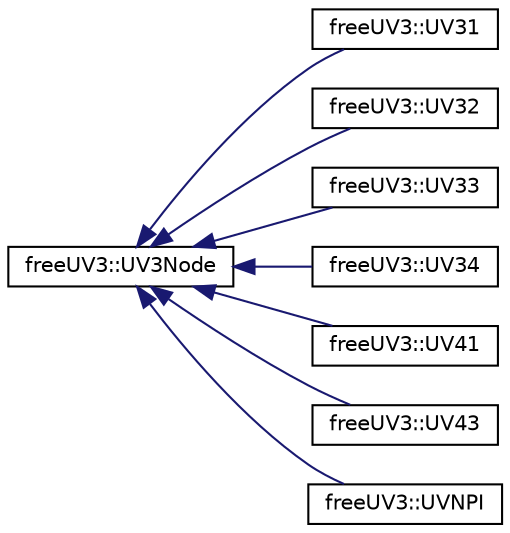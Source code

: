 digraph "Graphical Class Hierarchy"
{
  edge [fontname="Helvetica",fontsize="10",labelfontname="Helvetica",labelfontsize="10"];
  node [fontname="Helvetica",fontsize="10",shape=record];
  rankdir="LR";
  Node0 [label="freeUV3::UV3Node",height=0.2,width=0.4,color="black", fillcolor="white", style="filled",URL="$structfree_u_v3_1_1_u_v3_node.html"];
  Node0 -> Node1 [dir="back",color="midnightblue",fontsize="10",style="solid",fontname="Helvetica"];
  Node1 [label="freeUV3::UV31",height=0.2,width=0.4,color="black", fillcolor="white", style="filled",URL="$structfree_u_v3_1_1_u_v31.html"];
  Node0 -> Node2 [dir="back",color="midnightblue",fontsize="10",style="solid",fontname="Helvetica"];
  Node2 [label="freeUV3::UV32",height=0.2,width=0.4,color="black", fillcolor="white", style="filled",URL="$structfree_u_v3_1_1_u_v32.html"];
  Node0 -> Node3 [dir="back",color="midnightblue",fontsize="10",style="solid",fontname="Helvetica"];
  Node3 [label="freeUV3::UV33",height=0.2,width=0.4,color="black", fillcolor="white", style="filled",URL="$structfree_u_v3_1_1_u_v33.html"];
  Node0 -> Node4 [dir="back",color="midnightblue",fontsize="10",style="solid",fontname="Helvetica"];
  Node4 [label="freeUV3::UV34",height=0.2,width=0.4,color="black", fillcolor="white", style="filled",URL="$structfree_u_v3_1_1_u_v34.html"];
  Node0 -> Node5 [dir="back",color="midnightblue",fontsize="10",style="solid",fontname="Helvetica"];
  Node5 [label="freeUV3::UV41",height=0.2,width=0.4,color="black", fillcolor="white", style="filled",URL="$structfree_u_v3_1_1_u_v41.html"];
  Node0 -> Node6 [dir="back",color="midnightblue",fontsize="10",style="solid",fontname="Helvetica"];
  Node6 [label="freeUV3::UV43",height=0.2,width=0.4,color="black", fillcolor="white", style="filled",URL="$structfree_u_v3_1_1_u_v43.html"];
  Node0 -> Node7 [dir="back",color="midnightblue",fontsize="10",style="solid",fontname="Helvetica"];
  Node7 [label="freeUV3::UVNPI",height=0.2,width=0.4,color="black", fillcolor="white", style="filled",URL="$structfree_u_v3_1_1_u_v_n_p_i.html"];
}
